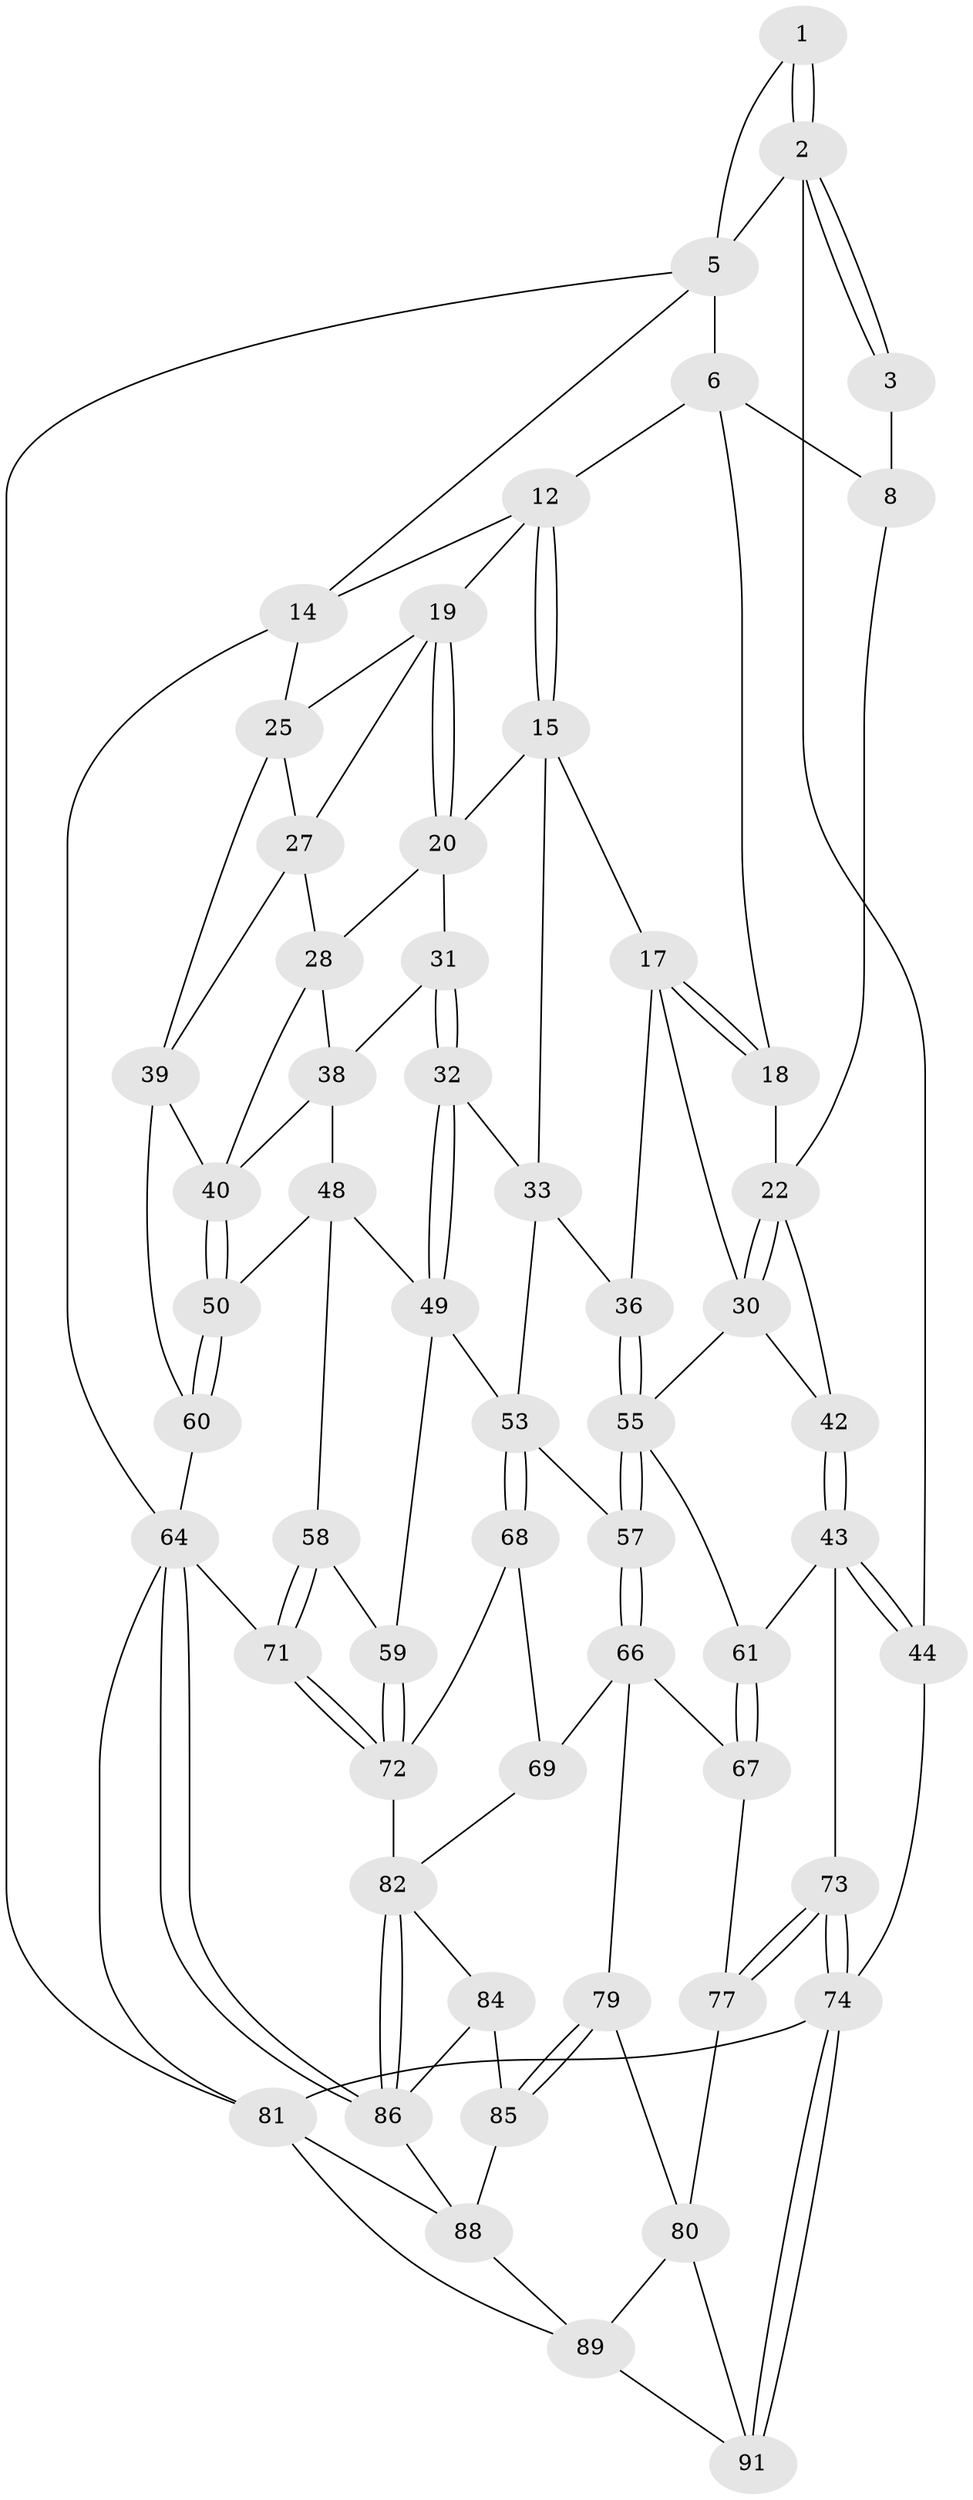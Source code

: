 // Generated by graph-tools (version 1.1) at 2025/52/02/27/25 19:52:43]
// undirected, 58 vertices, 130 edges
graph export_dot {
graph [start="1"]
  node [color=gray90,style=filled];
  1 [pos="+0.14641057008566566+0"];
  2 [pos="+0+0.19725710386516807",super="+11"];
  3 [pos="+0+0.19086130636311266",super="+4"];
  5 [pos="+0.21519633486508488+0",super="+10"];
  6 [pos="+0.27333885069322317+0",super="+7"];
  8 [pos="+0.12936133921744444+0.15445856754770648",super="+9"];
  12 [pos="+0.6364477850760183+0",super="+13"];
  14 [pos="+1+0"];
  15 [pos="+0.6288472021904847+0",super="+16"];
  17 [pos="+0.4288124061471993+0.1416804820314127",super="+29"];
  18 [pos="+0.28684701858263617+0"];
  19 [pos="+0.8877584218552426+0.08701196824515935",super="+24"];
  20 [pos="+0.830766018411729+0.14326018858085796",super="+21"];
  22 [pos="+0.2773417587013677+0.11288426755350671",super="+23"];
  25 [pos="+1+0.09848509464108557",super="+26"];
  27 [pos="+0.9105958587637519+0.20108707072167192",super="+34"];
  28 [pos="+0.8521285900909453+0.1842571729022706",super="+37"];
  30 [pos="+0.360778648674268+0.2648771813399447",super="+46"];
  31 [pos="+0.7203697231904976+0.1359839600762619"];
  32 [pos="+0.5920299029781959+0.2836600588225055"];
  33 [pos="+0.5721956901164715+0.2775950302189851",super="+35"];
  36 [pos="+0.41657250765871506+0.27621507604244844"];
  38 [pos="+0.7546537323264104+0.2459731697524298",super="+47"];
  39 [pos="+0.9500125355617914+0.2624055142298097",super="+45"];
  40 [pos="+0.8911019251601399+0.34857494582123194",super="+41"];
  42 [pos="+0.23598270582625133+0.31822964693679434"];
  43 [pos="+0.012787069324466703+0.4176992084735835",super="+63"];
  44 [pos="+0+0.3684079902660452"];
  48 [pos="+0.7143978634655583+0.3111465933857415",super="+51"];
  49 [pos="+0.6387065727543673+0.333426648439768",super="+52"];
  50 [pos="+0.8934742742794746+0.4184260375448779"];
  53 [pos="+0.6298590673476233+0.5170878105097167",super="+54"];
  55 [pos="+0.43060323042703835+0.43338208335408696",super="+56"];
  57 [pos="+0.4450777901578704+0.4632890323239712"];
  58 [pos="+0.8331409633743664+0.4799532095058369"];
  59 [pos="+0.7771509295460943+0.5040734027021965"];
  60 [pos="+1+0.4779974950186999"];
  61 [pos="+0.29931219090694117+0.5257693211661592",super="+62"];
  64 [pos="+1+1",super="+65"];
  66 [pos="+0.3654979784294148+0.560093196890142",super="+70"];
  67 [pos="+0.31323426261012566+0.541901728307736",super="+76"];
  68 [pos="+0.5975309641155175+0.5921690661478752"];
  69 [pos="+0.5284361016204557+0.6303906459947307"];
  71 [pos="+1+0.8244922082734661"];
  72 [pos="+0.7959940814573141+0.737113144589046",super="+78"];
  73 [pos="+0+0.8460967050555325"];
  74 [pos="+0+1",super="+75"];
  77 [pos="+0.191948471248809+0.7406078150664557"];
  79 [pos="+0.4291225494668351+0.6807150061500399"];
  80 [pos="+0.20155382800646562+0.7450026196819745",super="+90"];
  81 [pos="+0+1",super="+96"];
  82 [pos="+0.6406454395823578+0.8423488798185095",super="+83"];
  84 [pos="+0.5644396005265904+0.8276514188393923",super="+92"];
  85 [pos="+0.43747325154231476+0.7996603898446938",super="+87"];
  86 [pos="+0.7111846298382966+1",super="+93"];
  88 [pos="+0.39560733760509226+0.8555414675291713",super="+95"];
  89 [pos="+0.3550118262117483+0.8528463770566059",super="+94"];
  91 [pos="+0.2370155989075897+0.8903001380272358"];
  1 -- 2;
  1 -- 2;
  1 -- 5;
  2 -- 3;
  2 -- 3;
  2 -- 44;
  2 -- 5;
  3 -- 8 [weight=2];
  5 -- 6;
  5 -- 81;
  5 -- 14;
  6 -- 12;
  6 -- 8;
  6 -- 18;
  8 -- 22;
  12 -- 15;
  12 -- 15;
  12 -- 19;
  12 -- 14;
  14 -- 64;
  14 -- 25;
  15 -- 17;
  15 -- 33;
  15 -- 20;
  17 -- 18;
  17 -- 18;
  17 -- 36;
  17 -- 30;
  18 -- 22;
  19 -- 20;
  19 -- 20;
  19 -- 27;
  19 -- 25;
  20 -- 28;
  20 -- 31;
  22 -- 30;
  22 -- 30;
  22 -- 42;
  25 -- 39;
  25 -- 27;
  27 -- 28;
  27 -- 39;
  28 -- 38;
  28 -- 40;
  30 -- 42;
  30 -- 55;
  31 -- 32;
  31 -- 32;
  31 -- 38;
  32 -- 33;
  32 -- 49;
  32 -- 49;
  33 -- 36;
  33 -- 53;
  36 -- 55;
  36 -- 55;
  38 -- 48;
  38 -- 40;
  39 -- 40;
  39 -- 60;
  40 -- 50;
  40 -- 50;
  42 -- 43;
  42 -- 43;
  43 -- 44;
  43 -- 44;
  43 -- 73;
  43 -- 61;
  44 -- 74;
  48 -- 49;
  48 -- 50;
  48 -- 58;
  49 -- 59;
  49 -- 53;
  50 -- 60;
  50 -- 60;
  53 -- 68;
  53 -- 68;
  53 -- 57;
  55 -- 57;
  55 -- 57;
  55 -- 61;
  57 -- 66;
  57 -- 66;
  58 -- 59;
  58 -- 71;
  58 -- 71;
  59 -- 72;
  59 -- 72;
  60 -- 64;
  61 -- 67 [weight=2];
  61 -- 67;
  64 -- 86;
  64 -- 86;
  64 -- 81;
  64 -- 71;
  66 -- 67;
  66 -- 69;
  66 -- 79;
  67 -- 77;
  68 -- 69;
  68 -- 72;
  69 -- 82;
  71 -- 72;
  71 -- 72;
  72 -- 82;
  73 -- 74;
  73 -- 74;
  73 -- 77;
  73 -- 77;
  74 -- 91;
  74 -- 91;
  74 -- 81;
  77 -- 80;
  79 -- 80;
  79 -- 85;
  79 -- 85;
  80 -- 89;
  80 -- 91;
  81 -- 88;
  81 -- 89;
  82 -- 86;
  82 -- 86;
  82 -- 84;
  84 -- 85 [weight=2];
  84 -- 86;
  85 -- 88;
  86 -- 88;
  88 -- 89;
  89 -- 91;
}
